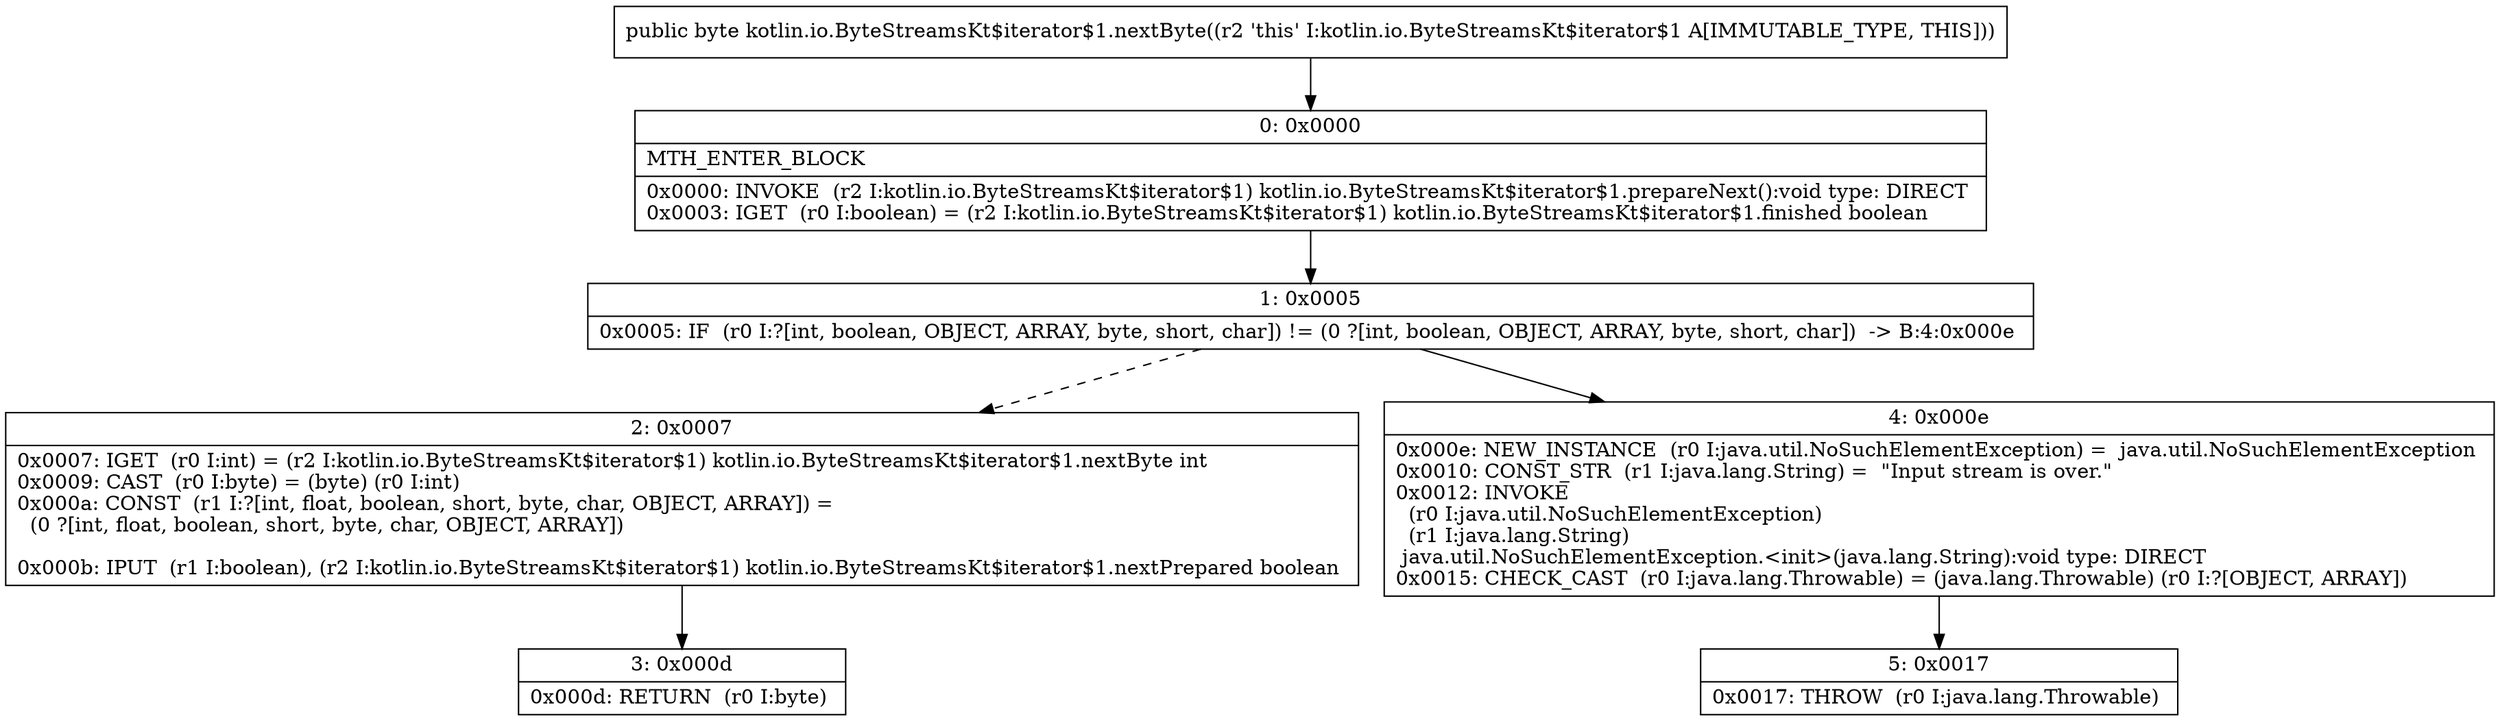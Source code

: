 digraph "CFG forkotlin.io.ByteStreamsKt$iterator$1.nextByte()B" {
Node_0 [shape=record,label="{0\:\ 0x0000|MTH_ENTER_BLOCK\l|0x0000: INVOKE  (r2 I:kotlin.io.ByteStreamsKt$iterator$1) kotlin.io.ByteStreamsKt$iterator$1.prepareNext():void type: DIRECT \l0x0003: IGET  (r0 I:boolean) = (r2 I:kotlin.io.ByteStreamsKt$iterator$1) kotlin.io.ByteStreamsKt$iterator$1.finished boolean \l}"];
Node_1 [shape=record,label="{1\:\ 0x0005|0x0005: IF  (r0 I:?[int, boolean, OBJECT, ARRAY, byte, short, char]) != (0 ?[int, boolean, OBJECT, ARRAY, byte, short, char])  \-\> B:4:0x000e \l}"];
Node_2 [shape=record,label="{2\:\ 0x0007|0x0007: IGET  (r0 I:int) = (r2 I:kotlin.io.ByteStreamsKt$iterator$1) kotlin.io.ByteStreamsKt$iterator$1.nextByte int \l0x0009: CAST  (r0 I:byte) = (byte) (r0 I:int) \l0x000a: CONST  (r1 I:?[int, float, boolean, short, byte, char, OBJECT, ARRAY]) = \l  (0 ?[int, float, boolean, short, byte, char, OBJECT, ARRAY])\l \l0x000b: IPUT  (r1 I:boolean), (r2 I:kotlin.io.ByteStreamsKt$iterator$1) kotlin.io.ByteStreamsKt$iterator$1.nextPrepared boolean \l}"];
Node_3 [shape=record,label="{3\:\ 0x000d|0x000d: RETURN  (r0 I:byte) \l}"];
Node_4 [shape=record,label="{4\:\ 0x000e|0x000e: NEW_INSTANCE  (r0 I:java.util.NoSuchElementException) =  java.util.NoSuchElementException \l0x0010: CONST_STR  (r1 I:java.lang.String) =  \"Input stream is over.\" \l0x0012: INVOKE  \l  (r0 I:java.util.NoSuchElementException)\l  (r1 I:java.lang.String)\l java.util.NoSuchElementException.\<init\>(java.lang.String):void type: DIRECT \l0x0015: CHECK_CAST  (r0 I:java.lang.Throwable) = (java.lang.Throwable) (r0 I:?[OBJECT, ARRAY]) \l}"];
Node_5 [shape=record,label="{5\:\ 0x0017|0x0017: THROW  (r0 I:java.lang.Throwable) \l}"];
MethodNode[shape=record,label="{public byte kotlin.io.ByteStreamsKt$iterator$1.nextByte((r2 'this' I:kotlin.io.ByteStreamsKt$iterator$1 A[IMMUTABLE_TYPE, THIS])) }"];
MethodNode -> Node_0;
Node_0 -> Node_1;
Node_1 -> Node_2[style=dashed];
Node_1 -> Node_4;
Node_2 -> Node_3;
Node_4 -> Node_5;
}

